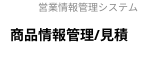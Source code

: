 @startuml images/商品情報管理/見積
' ヘッダー
header 営業情報管理システム
' タイトル
title 商品情報管理/見積
' 
hide circle
' 
hide method





@enduml